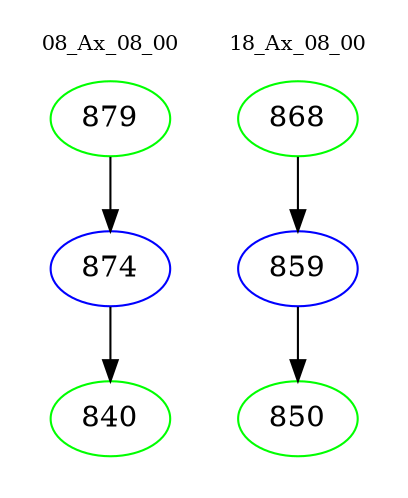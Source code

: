digraph{
subgraph cluster_0 {
color = white
label = "08_Ax_08_00";
fontsize=10;
T0_879 [label="879", color="green"]
T0_879 -> T0_874 [color="black"]
T0_874 [label="874", color="blue"]
T0_874 -> T0_840 [color="black"]
T0_840 [label="840", color="green"]
}
subgraph cluster_1 {
color = white
label = "18_Ax_08_00";
fontsize=10;
T1_868 [label="868", color="green"]
T1_868 -> T1_859 [color="black"]
T1_859 [label="859", color="blue"]
T1_859 -> T1_850 [color="black"]
T1_850 [label="850", color="green"]
}
}
